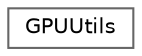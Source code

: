 digraph "Graphe hiérarchique des classes"
{
 // LATEX_PDF_SIZE
  bgcolor="transparent";
  edge [fontname=Helvetica,fontsize=10,labelfontname=Helvetica,labelfontsize=10];
  node [fontname=Helvetica,fontsize=10,shape=box,height=0.2,width=0.4];
  rankdir="LR";
  Node0 [id="Node000000",label="GPUUtils",height=0.2,width=0.4,color="grey40", fillcolor="white", style="filled",URL="$classGPUUtils.html",tooltip="GPU utilities for tensor operations."];
}
